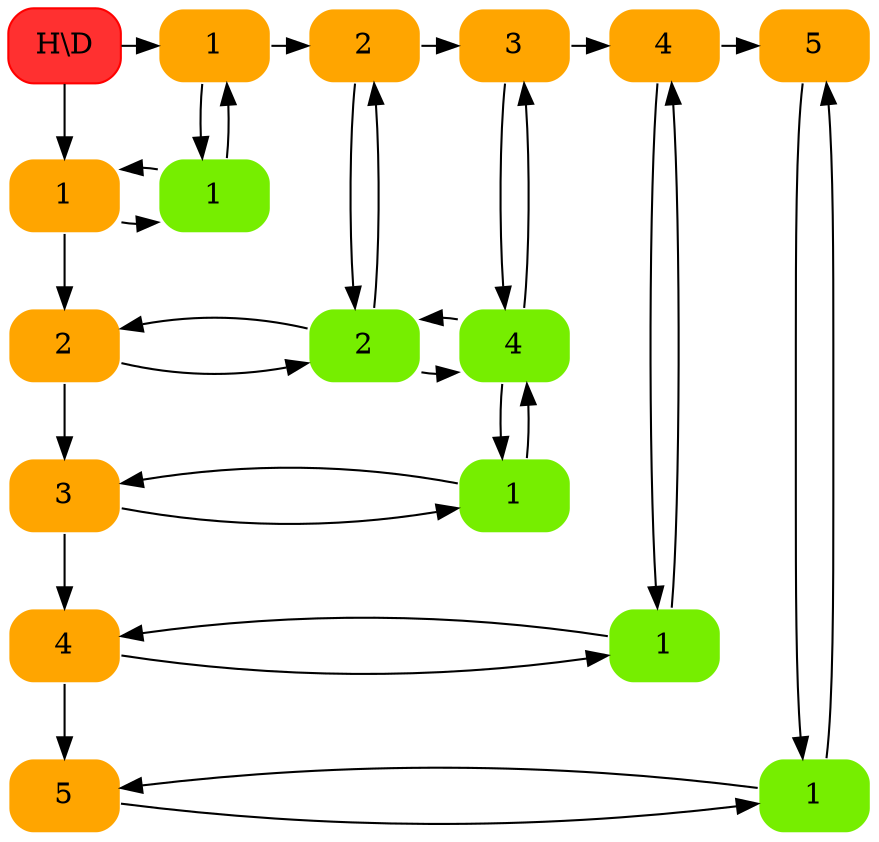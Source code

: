 digraph Matrix {
	node [style="rounded,filled" shape=rectangle fillcolor = chartreuse2 , color=white];
	HEAD[ label = "H\\D",  fillcolor = firebrick1, group = 0 color=red];
	127663161459[label = "1" , fillcolor = orange, group = 0 ];
	127663161459 -> 127663253110
	127663161459 -> 127663161363
	{rank = same;127663161459; 127663161363 ; }
	127663253110[label = "2" , fillcolor = orange, group = 0 ];
	127663253110 -> 127663253026
	127663253110 -> 127663253239
	{rank = same;127663253110; 127663253239 ; 127663253086 ; }
	127663253026[label = "3" , fillcolor = orange, group = 0 ];
	127663253026 -> 127663253176
	127663253026 -> 127663253182
	{rank = same;127663253026; 127663253182 ; }
	127663253176[label = "4" , fillcolor = orange, group = 0 ];
	127663253176 -> 127663253185
	127663253176 -> 127663253203
	{rank = same;127663253176; 127663253203 ; }
	127663253185[label = "5" , fillcolor = orange, group = 0 ];
	127663253185 -> 127663253101
	{rank = same;127663253185; 127663253101 ; }
	{rank = same; HEAD 127663161558 ; 127663237500 ; 127663253209 ; 127663253035 ; 127663253011 ; }
	127663161558[label = "1" , fillcolor = orange, group =1 ];
	127663161363[label = "1" , group = 1 ];
	127663161363 -> 127663161459
	127663161363 -> 127663161558
	127663161558 -> 127663237500
	127663161558 -> 127663161363
	127663237500[label = "2" , fillcolor = orange, group =2 ];
	127663253239[label = "2" , group = 2 ];
	127663253239 -> 127663253086
	127663253239 -> 127663253110
	127663253239 -> 127663237500
	127663237500 -> 127663253209
	127663237500 -> 127663253239
	127663253209[label = "3" , fillcolor = orange, group =3 ];
	127663253086[label = "4" , group = 3 ];
	127663253086 -> 127663253239
	127663253086 -> 127663253182
	127663253086 -> 127663253209
	127663253182[label = "1" , group = 3 ];
	127663253182 -> 127663253026
	127663253182 -> 127663253086
	127663253209 -> 127663253035
	127663253209 -> 127663253086
	127663253035[label = "4" , fillcolor = orange, group =4 ];
	127663253203[label = "1" , group = 4 ];
	127663253203 -> 127663253176
	127663253203 -> 127663253035
	127663253035 -> 127663253011
	127663253035 -> 127663253203
	127663253011[label = "5" , fillcolor = orange, group =5 ];
	127663253101[label = "1" , group = 5 ];
	127663253101 -> 127663253185
	127663253101 -> 127663253011
	127663253011 -> 127663253101
	 HEAD -> 127663161558
	 HEAD -> 127663161459}
